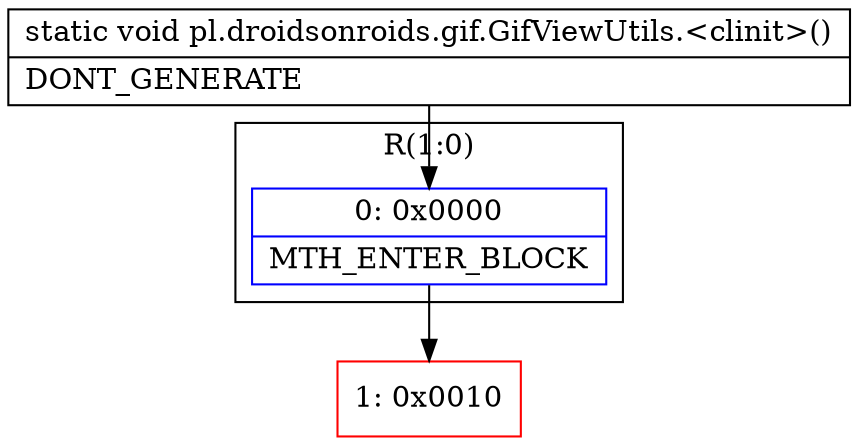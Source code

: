 digraph "CFG forpl.droidsonroids.gif.GifViewUtils.\<clinit\>()V" {
subgraph cluster_Region_2120597172 {
label = "R(1:0)";
node [shape=record,color=blue];
Node_0 [shape=record,label="{0\:\ 0x0000|MTH_ENTER_BLOCK\l}"];
}
Node_1 [shape=record,color=red,label="{1\:\ 0x0010}"];
MethodNode[shape=record,label="{static void pl.droidsonroids.gif.GifViewUtils.\<clinit\>()  | DONT_GENERATE\l}"];
MethodNode -> Node_0;
Node_0 -> Node_1;
}

